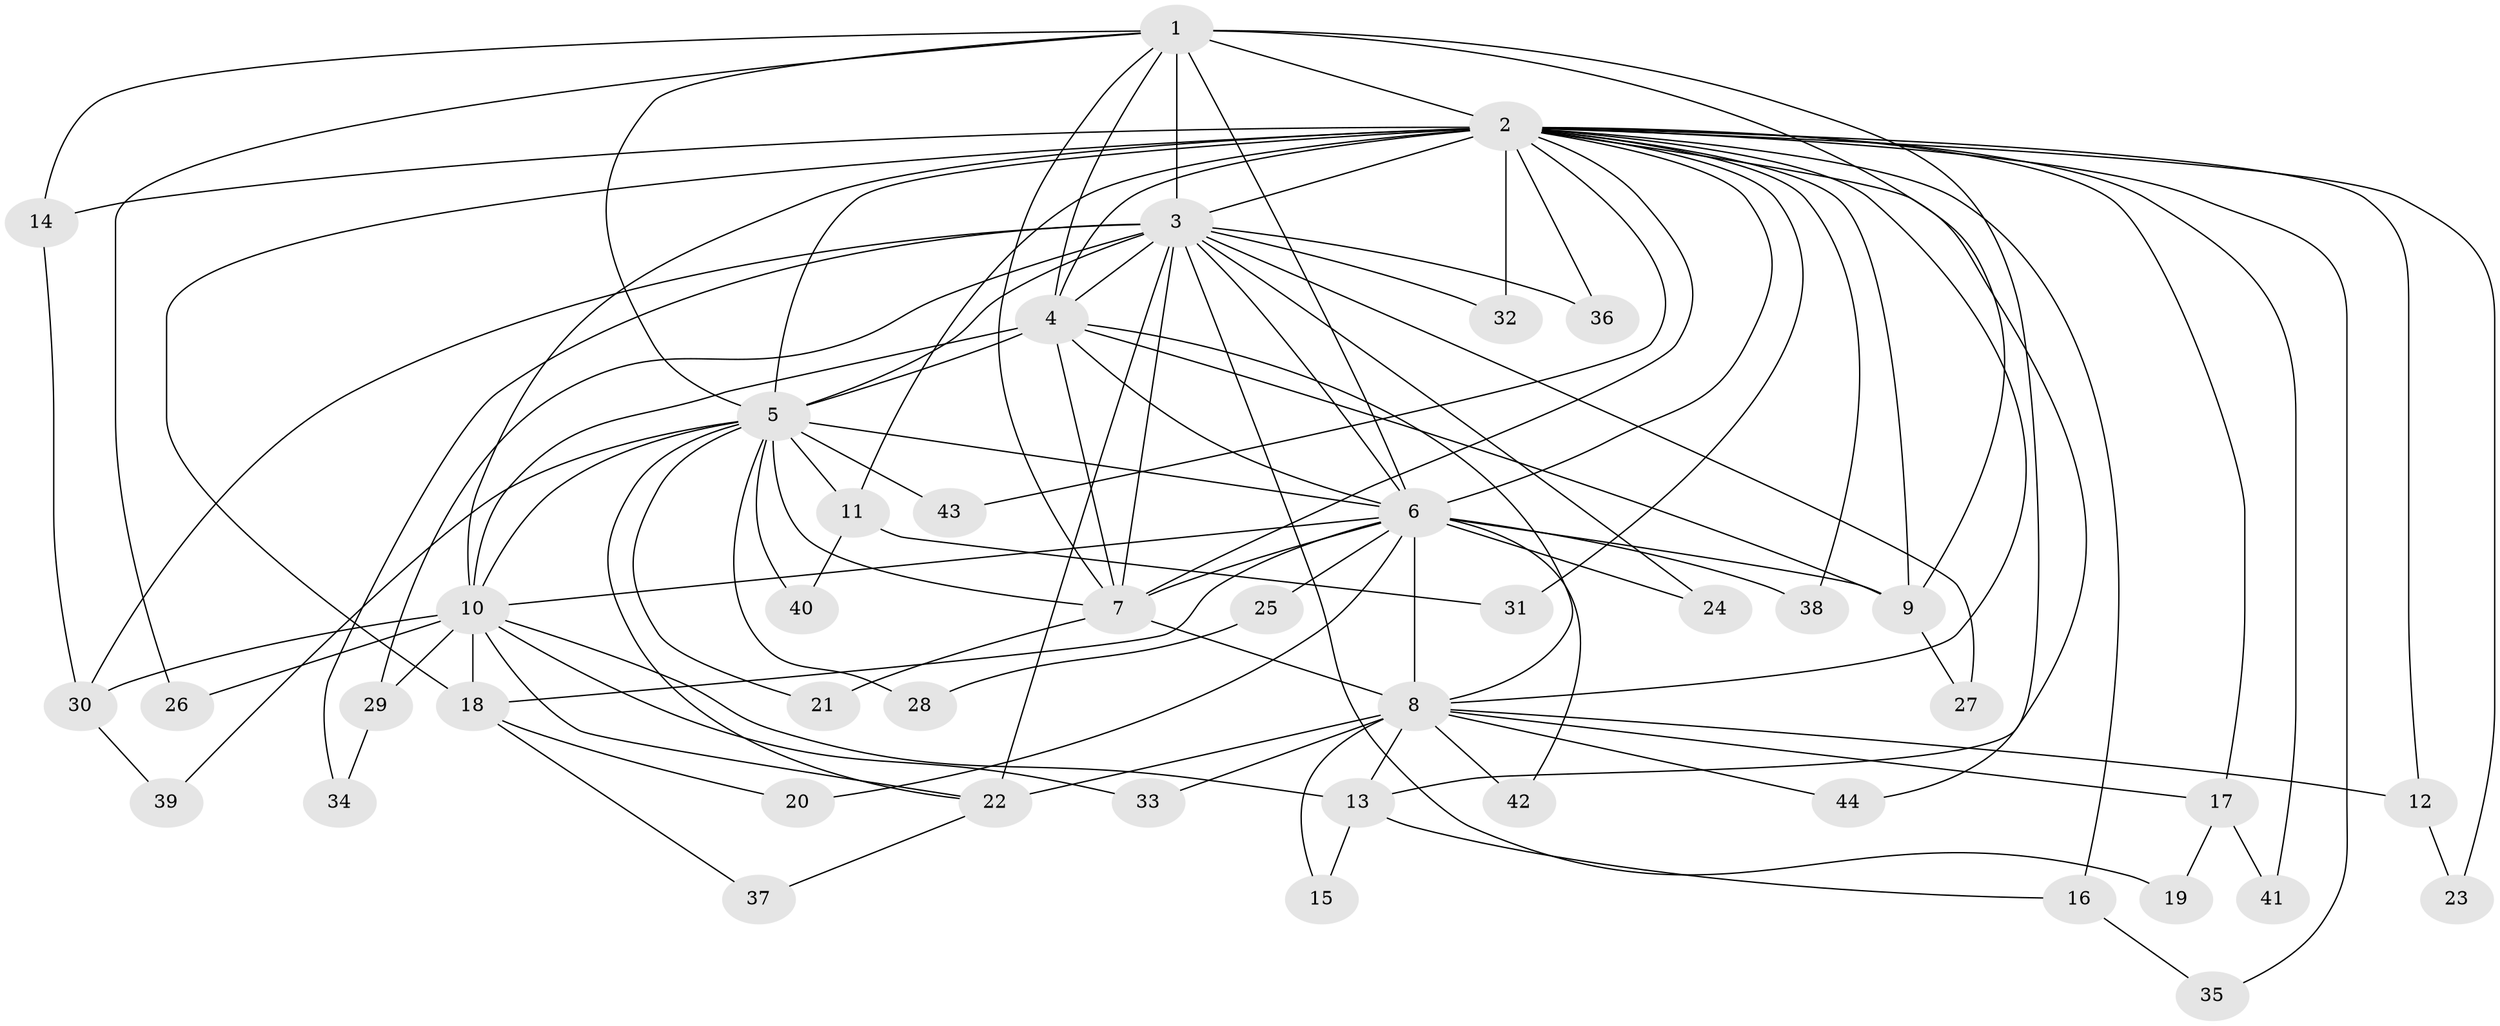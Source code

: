// original degree distribution, {15: 0.011363636363636364, 26: 0.011363636363636364, 10: 0.011363636363636364, 19: 0.011363636363636364, 29: 0.011363636363636364, 20: 0.011363636363636364, 24: 0.022727272727272728, 21: 0.011363636363636364, 12: 0.011363636363636364, 3: 0.18181818181818182, 2: 0.5681818181818182, 4: 0.07954545454545454, 5: 0.045454545454545456, 6: 0.011363636363636364}
// Generated by graph-tools (version 1.1) at 2025/34/03/09/25 02:34:35]
// undirected, 44 vertices, 105 edges
graph export_dot {
graph [start="1"]
  node [color=gray90,style=filled];
  1;
  2;
  3;
  4;
  5;
  6;
  7;
  8;
  9;
  10;
  11;
  12;
  13;
  14;
  15;
  16;
  17;
  18;
  19;
  20;
  21;
  22;
  23;
  24;
  25;
  26;
  27;
  28;
  29;
  30;
  31;
  32;
  33;
  34;
  35;
  36;
  37;
  38;
  39;
  40;
  41;
  42;
  43;
  44;
  1 -- 2 [weight=2.0];
  1 -- 3 [weight=2.0];
  1 -- 4 [weight=1.0];
  1 -- 5 [weight=1.0];
  1 -- 6 [weight=2.0];
  1 -- 7 [weight=3.0];
  1 -- 9 [weight=1.0];
  1 -- 13 [weight=1.0];
  1 -- 14 [weight=1.0];
  1 -- 26 [weight=1.0];
  2 -- 3 [weight=9.0];
  2 -- 4 [weight=2.0];
  2 -- 5 [weight=3.0];
  2 -- 6 [weight=2.0];
  2 -- 7 [weight=4.0];
  2 -- 8 [weight=2.0];
  2 -- 9 [weight=1.0];
  2 -- 10 [weight=1.0];
  2 -- 11 [weight=1.0];
  2 -- 12 [weight=1.0];
  2 -- 14 [weight=1.0];
  2 -- 16 [weight=1.0];
  2 -- 17 [weight=1.0];
  2 -- 18 [weight=1.0];
  2 -- 23 [weight=1.0];
  2 -- 31 [weight=1.0];
  2 -- 32 [weight=1.0];
  2 -- 35 [weight=1.0];
  2 -- 36 [weight=1.0];
  2 -- 38 [weight=1.0];
  2 -- 41 [weight=1.0];
  2 -- 43 [weight=1.0];
  2 -- 44 [weight=1.0];
  3 -- 4 [weight=6.0];
  3 -- 5 [weight=3.0];
  3 -- 6 [weight=2.0];
  3 -- 7 [weight=16.0];
  3 -- 19 [weight=1.0];
  3 -- 22 [weight=2.0];
  3 -- 24 [weight=1.0];
  3 -- 27 [weight=1.0];
  3 -- 29 [weight=1.0];
  3 -- 30 [weight=1.0];
  3 -- 32 [weight=1.0];
  3 -- 34 [weight=1.0];
  3 -- 36 [weight=1.0];
  4 -- 5 [weight=1.0];
  4 -- 6 [weight=1.0];
  4 -- 7 [weight=3.0];
  4 -- 8 [weight=4.0];
  4 -- 9 [weight=1.0];
  4 -- 10 [weight=10.0];
  5 -- 6 [weight=2.0];
  5 -- 7 [weight=2.0];
  5 -- 10 [weight=1.0];
  5 -- 11 [weight=1.0];
  5 -- 21 [weight=2.0];
  5 -- 22 [weight=1.0];
  5 -- 28 [weight=1.0];
  5 -- 39 [weight=1.0];
  5 -- 40 [weight=1.0];
  5 -- 43 [weight=1.0];
  6 -- 7 [weight=2.0];
  6 -- 8 [weight=1.0];
  6 -- 9 [weight=1.0];
  6 -- 10 [weight=4.0];
  6 -- 18 [weight=1.0];
  6 -- 20 [weight=1.0];
  6 -- 24 [weight=1.0];
  6 -- 25 [weight=1.0];
  6 -- 38 [weight=1.0];
  6 -- 42 [weight=1.0];
  7 -- 8 [weight=8.0];
  7 -- 21 [weight=3.0];
  8 -- 12 [weight=1.0];
  8 -- 13 [weight=1.0];
  8 -- 15 [weight=1.0];
  8 -- 17 [weight=1.0];
  8 -- 22 [weight=1.0];
  8 -- 33 [weight=1.0];
  8 -- 42 [weight=1.0];
  8 -- 44 [weight=1.0];
  9 -- 27 [weight=1.0];
  10 -- 13 [weight=1.0];
  10 -- 18 [weight=1.0];
  10 -- 22 [weight=1.0];
  10 -- 26 [weight=1.0];
  10 -- 29 [weight=1.0];
  10 -- 30 [weight=1.0];
  10 -- 33 [weight=1.0];
  11 -- 31 [weight=1.0];
  11 -- 40 [weight=1.0];
  12 -- 23 [weight=1.0];
  13 -- 15 [weight=1.0];
  13 -- 16 [weight=1.0];
  14 -- 30 [weight=1.0];
  16 -- 35 [weight=1.0];
  17 -- 19 [weight=1.0];
  17 -- 41 [weight=1.0];
  18 -- 20 [weight=1.0];
  18 -- 37 [weight=1.0];
  22 -- 37 [weight=1.0];
  25 -- 28 [weight=1.0];
  29 -- 34 [weight=1.0];
  30 -- 39 [weight=1.0];
}
